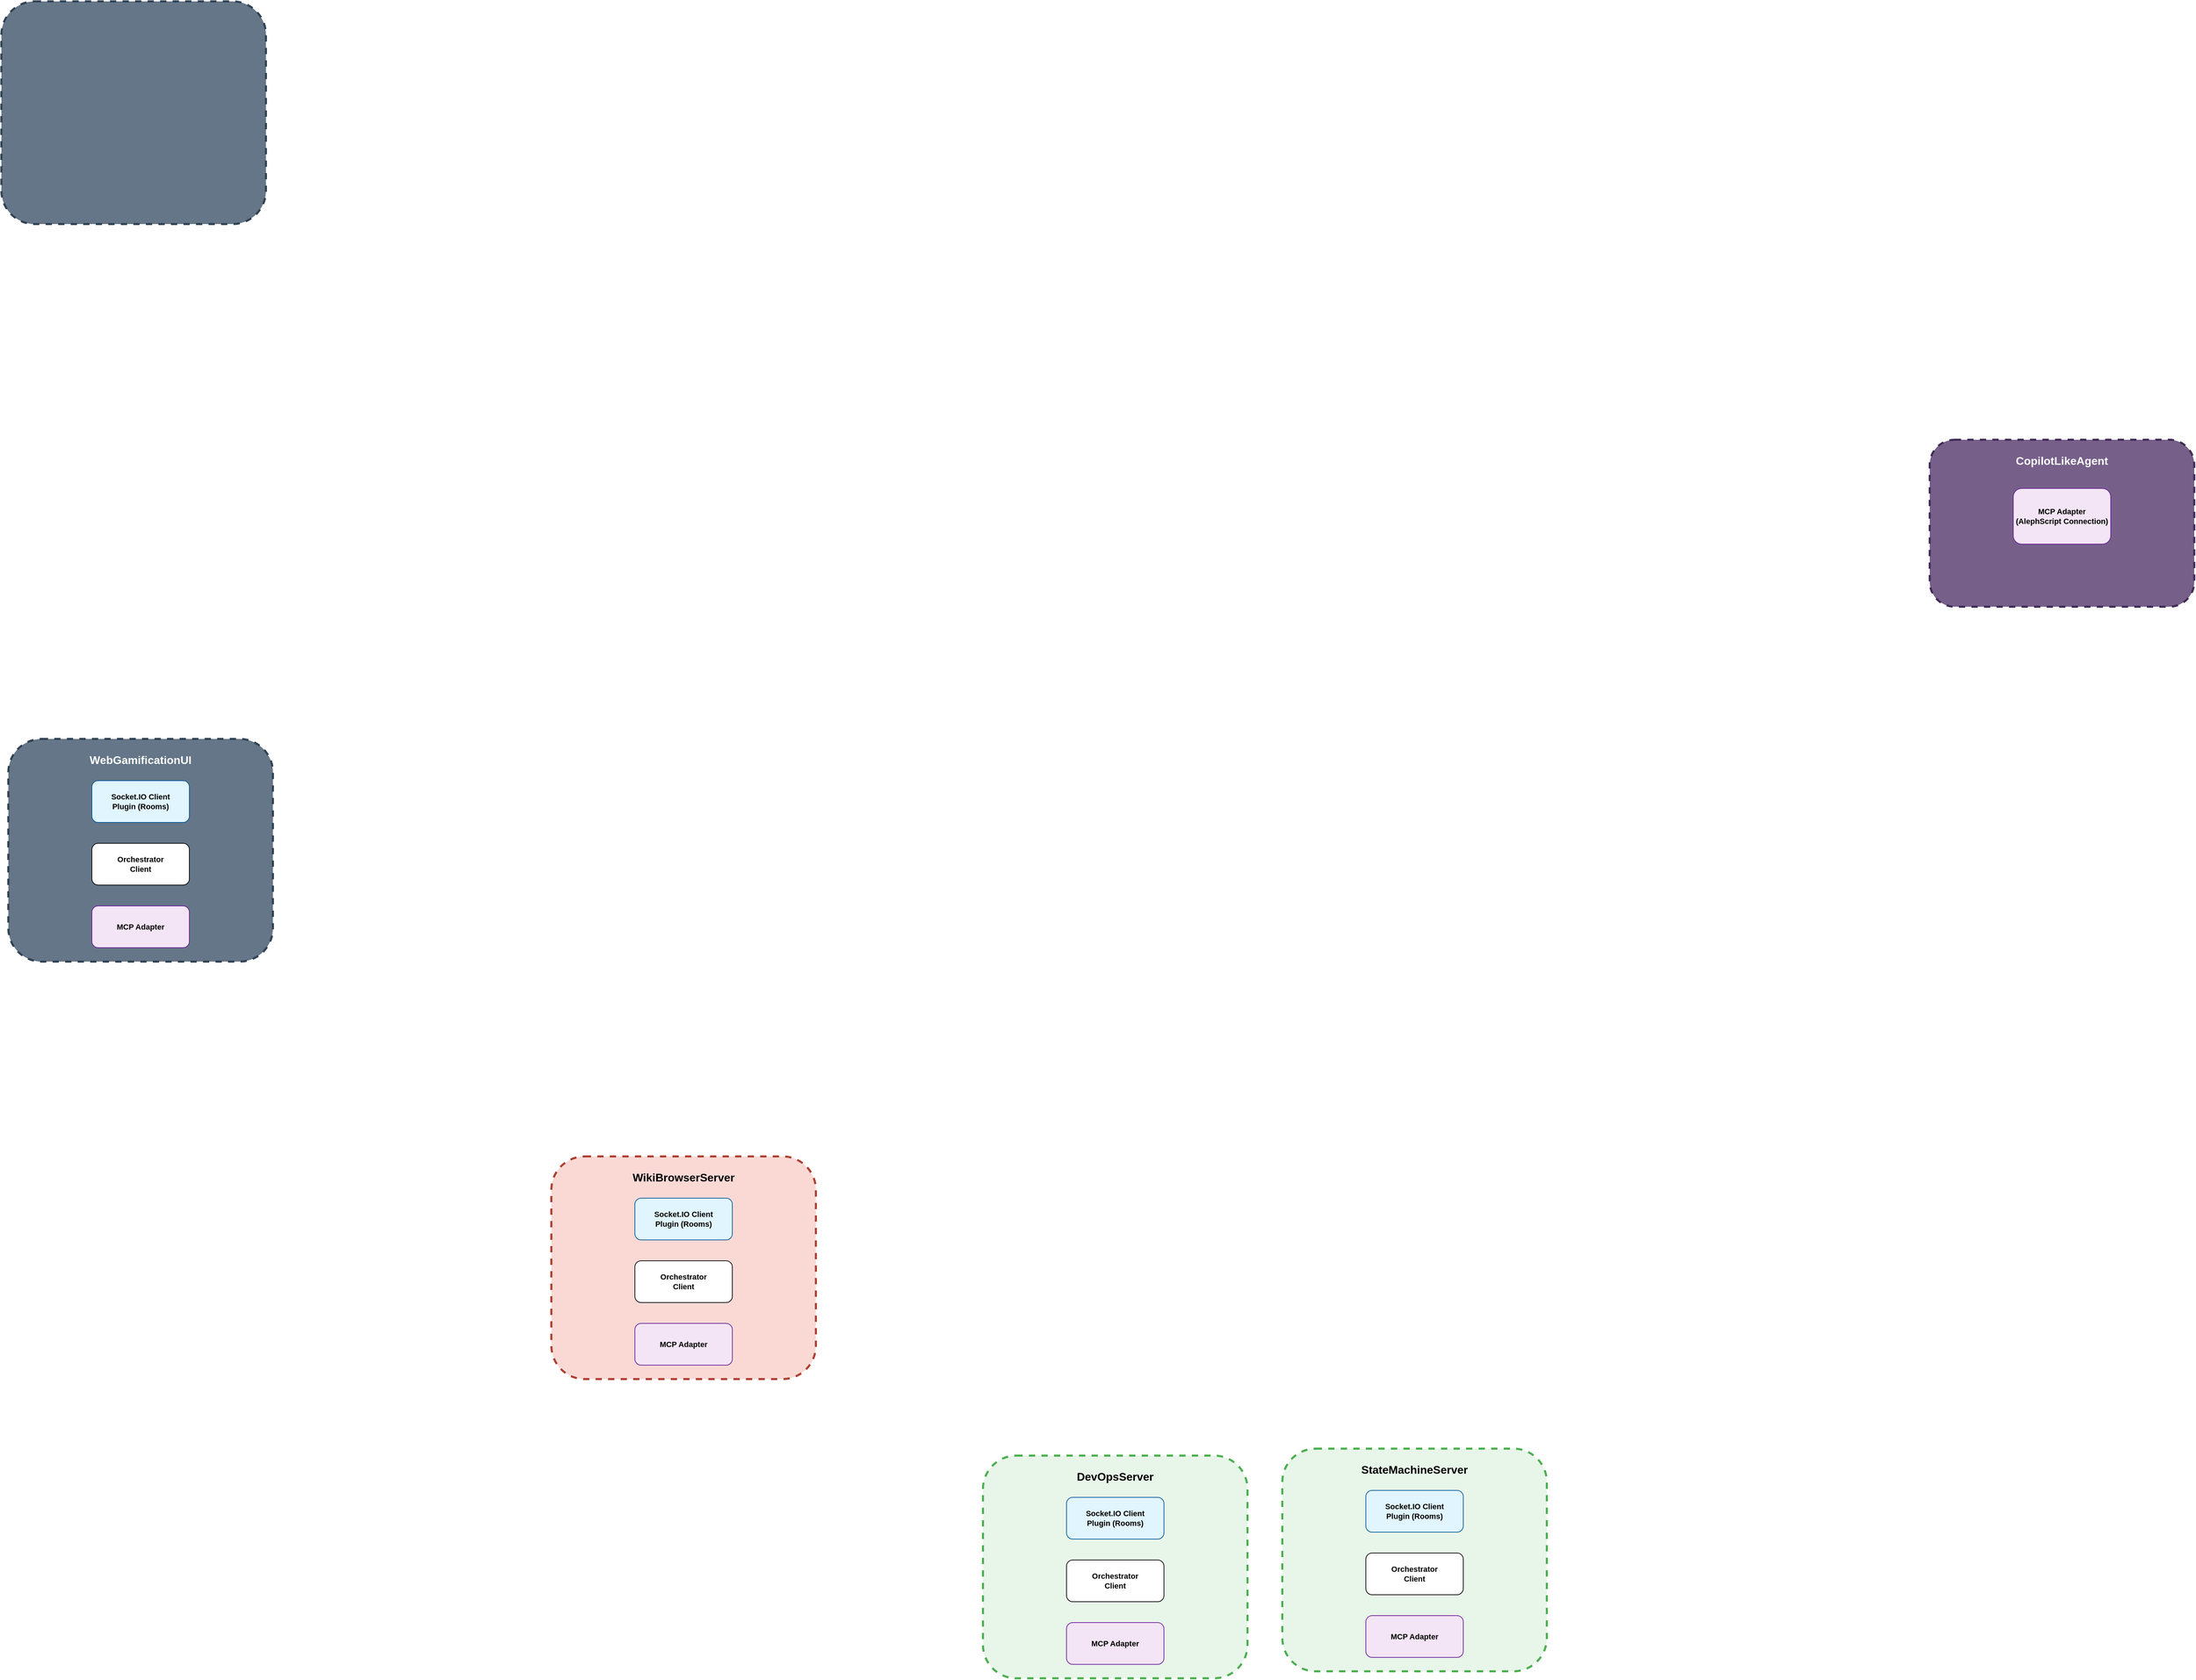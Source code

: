 <mxfile version="28.1.2">
  <diagram name="Page-1" id="2JLTe55yJ2MOAtppCcfd">
    <mxGraphModel dx="3215" dy="2040" grid="1" gridSize="10" guides="1" tooltips="1" connect="1" arrows="1" fold="1" page="1" pageScale="1" pageWidth="827" pageHeight="1169" math="0" shadow="0">
      <root>
        <mxCell id="0" />
        <mxCell id="1" parent="0" />
        <mxCell id="uU78wAH0K4h2izJ6IgC1-1" value="" style="group" vertex="1" connectable="0" parent="1">
          <mxGeometry x="1700" y="2370" width="380" height="320" as="geometry" />
        </mxCell>
        <mxCell id="uU78wAH0K4h2izJ6IgC1-2" value="" style="rounded=1;whiteSpace=wrap;html=1;fillColor=#E8F5E9;strokeColor=#4CAF50;strokeWidth=3;dashed=1;" vertex="1" parent="uU78wAH0K4h2izJ6IgC1-1">
          <mxGeometry width="380" height="320" as="geometry" />
        </mxCell>
        <mxCell id="uU78wAH0K4h2izJ6IgC1-3" value="DevOpsServer" style="text;html=1;strokeColor=none;fillColor=none;align=center;verticalAlign=middle;whiteSpace=wrap;rounded=0;fontSize=16;fontStyle=1;" vertex="1" parent="uU78wAH0K4h2izJ6IgC1-1">
          <mxGeometry x="110" y="15" width="160" height="30" as="geometry" />
        </mxCell>
        <mxCell id="uU78wAH0K4h2izJ6IgC1-4" value="Socket.IO Client&lt;br&gt;Plugin (Rooms)" style="rounded=1;whiteSpace=wrap;html=1;fontSize=11;fillColor=#E1F5FE;strokeColor=#01579B;fontStyle=1;" vertex="1" parent="uU78wAH0K4h2izJ6IgC1-1">
          <mxGeometry x="120" y="60" width="140" height="60" as="geometry" />
        </mxCell>
        <mxCell id="uU78wAH0K4h2izJ6IgC1-5" value="Orchestrator&lt;br&gt;Client" style="rounded=1;whiteSpace=wrap;html=1;fontSize=11;fillColor=#FFFFFF;strokeColor=#000000;fontStyle=1;" vertex="1" parent="uU78wAH0K4h2izJ6IgC1-1">
          <mxGeometry x="120" y="150" width="140" height="60" as="geometry" />
        </mxCell>
        <mxCell id="uU78wAH0K4h2izJ6IgC1-6" value="MCP Adapter" style="rounded=1;whiteSpace=wrap;html=1;fontSize=11;fillColor=#F3E5F5;strokeColor=#6A1B9A;fontStyle=1;" vertex="1" parent="uU78wAH0K4h2izJ6IgC1-1">
          <mxGeometry x="120" y="240" width="140" height="60" as="geometry" />
        </mxCell>
        <mxCell id="uU78wAH0K4h2izJ6IgC1-7" value="" style="group" vertex="1" connectable="0" parent="1">
          <mxGeometry x="2130" y="2360" width="380" height="320" as="geometry" />
        </mxCell>
        <mxCell id="uU78wAH0K4h2izJ6IgC1-8" value="" style="rounded=1;whiteSpace=wrap;html=1;fillColor=#E8F5E9;strokeColor=#4CAF50;strokeWidth=3;dashed=1;" vertex="1" parent="uU78wAH0K4h2izJ6IgC1-7">
          <mxGeometry width="380" height="320" as="geometry" />
        </mxCell>
        <mxCell id="uU78wAH0K4h2izJ6IgC1-9" value="StateMachineServer" style="text;html=1;strokeColor=none;fillColor=none;align=center;verticalAlign=middle;whiteSpace=wrap;rounded=0;fontSize=16;fontStyle=1;" vertex="1" parent="uU78wAH0K4h2izJ6IgC1-7">
          <mxGeometry x="110" y="15" width="160" height="30" as="geometry" />
        </mxCell>
        <mxCell id="uU78wAH0K4h2izJ6IgC1-10" value="Socket.IO Client&lt;br&gt;Plugin (Rooms)" style="rounded=1;whiteSpace=wrap;html=1;fontSize=11;fillColor=#E1F5FE;strokeColor=#01579B;fontStyle=1;" vertex="1" parent="uU78wAH0K4h2izJ6IgC1-7">
          <mxGeometry x="120" y="60" width="140" height="60" as="geometry" />
        </mxCell>
        <mxCell id="uU78wAH0K4h2izJ6IgC1-11" value="Orchestrator&lt;br&gt;Client" style="rounded=1;whiteSpace=wrap;html=1;fontSize=11;fillColor=#FFFFFF;strokeColor=#000000;fontStyle=1;" vertex="1" parent="uU78wAH0K4h2izJ6IgC1-7">
          <mxGeometry x="120" y="150" width="140" height="60" as="geometry" />
        </mxCell>
        <mxCell id="uU78wAH0K4h2izJ6IgC1-12" value="MCP Adapter" style="rounded=1;whiteSpace=wrap;html=1;fontSize=11;fillColor=#F3E5F5;strokeColor=#6A1B9A;fontStyle=1;" vertex="1" parent="uU78wAH0K4h2izJ6IgC1-7">
          <mxGeometry x="120" y="240" width="140" height="60" as="geometry" />
        </mxCell>
        <mxCell id="uU78wAH0K4h2izJ6IgC1-13" value="" style="group" vertex="1" connectable="0" parent="1">
          <mxGeometry x="1080" y="1940" width="380" height="320" as="geometry" />
        </mxCell>
        <mxCell id="uU78wAH0K4h2izJ6IgC1-14" value="" style="rounded=1;whiteSpace=wrap;html=1;fillColor=#fad9d5;strokeColor=#ae4132;strokeWidth=3;dashed=1;" vertex="1" parent="uU78wAH0K4h2izJ6IgC1-13">
          <mxGeometry width="380" height="320" as="geometry" />
        </mxCell>
        <mxCell id="uU78wAH0K4h2izJ6IgC1-15" value="WikiBrowserServer" style="text;html=1;strokeColor=none;fillColor=none;align=center;verticalAlign=middle;whiteSpace=wrap;rounded=0;fontSize=16;fontStyle=1;" vertex="1" parent="uU78wAH0K4h2izJ6IgC1-13">
          <mxGeometry x="110" y="15" width="160" height="30" as="geometry" />
        </mxCell>
        <mxCell id="uU78wAH0K4h2izJ6IgC1-16" value="Socket.IO Client&lt;br&gt;Plugin (Rooms)" style="rounded=1;whiteSpace=wrap;html=1;fontSize=11;fillColor=#E1F5FE;strokeColor=#01579B;fontStyle=1;" vertex="1" parent="uU78wAH0K4h2izJ6IgC1-13">
          <mxGeometry x="120" y="60" width="140" height="60" as="geometry" />
        </mxCell>
        <mxCell id="uU78wAH0K4h2izJ6IgC1-17" value="Orchestrator&lt;br&gt;Client" style="rounded=1;whiteSpace=wrap;html=1;fontSize=11;fillColor=#FFFFFF;strokeColor=#000000;fontStyle=1;" vertex="1" parent="uU78wAH0K4h2izJ6IgC1-13">
          <mxGeometry x="120" y="150" width="140" height="60" as="geometry" />
        </mxCell>
        <mxCell id="uU78wAH0K4h2izJ6IgC1-18" value="MCP Adapter" style="rounded=1;whiteSpace=wrap;html=1;fontSize=11;fillColor=#F3E5F5;strokeColor=#6A1B9A;fontStyle=1;" vertex="1" parent="uU78wAH0K4h2izJ6IgC1-13">
          <mxGeometry x="120" y="240" width="140" height="60" as="geometry" />
        </mxCell>
        <mxCell id="uU78wAH0K4h2izJ6IgC1-19" value="" style="rounded=1;whiteSpace=wrap;html=1;fillColor=#647687;strokeColor=#314354;strokeWidth=3;dashed=1;fontColor=#ffffff;" vertex="1" parent="1">
          <mxGeometry x="290" y="280" width="380" height="320" as="geometry" />
        </mxCell>
        <mxCell id="uU78wAH0K4h2izJ6IgC1-20" value="" style="group" vertex="1" connectable="0" parent="1">
          <mxGeometry x="300" y="1340" width="380" height="320" as="geometry" />
        </mxCell>
        <mxCell id="uU78wAH0K4h2izJ6IgC1-21" value="" style="rounded=1;whiteSpace=wrap;html=1;fillColor=#647687;strokeColor=#314354;strokeWidth=3;dashed=1;fontColor=#ffffff;" vertex="1" parent="uU78wAH0K4h2izJ6IgC1-20">
          <mxGeometry width="380" height="320" as="geometry" />
        </mxCell>
        <mxCell id="uU78wAH0K4h2izJ6IgC1-22" value="WebGamificationUI" style="text;html=1;strokeColor=none;fillColor=none;align=center;verticalAlign=middle;whiteSpace=wrap;rounded=0;fontSize=16;fontStyle=1;fontColor=#ffffff;" vertex="1" parent="uU78wAH0K4h2izJ6IgC1-20">
          <mxGeometry x="110" y="15" width="160" height="30" as="geometry" />
        </mxCell>
        <mxCell id="uU78wAH0K4h2izJ6IgC1-23" value="Socket.IO Client&lt;br&gt;Plugin (Rooms)" style="rounded=1;whiteSpace=wrap;html=1;fontSize=11;fillColor=#E1F5FE;strokeColor=#01579B;fontStyle=1;" vertex="1" parent="uU78wAH0K4h2izJ6IgC1-20">
          <mxGeometry x="120" y="60" width="140" height="60" as="geometry" />
        </mxCell>
        <mxCell id="uU78wAH0K4h2izJ6IgC1-24" value="Orchestrator&lt;br&gt;Client" style="rounded=1;whiteSpace=wrap;html=1;fontSize=11;fillColor=#FFFFFF;strokeColor=#000000;fontStyle=1;" vertex="1" parent="uU78wAH0K4h2izJ6IgC1-20">
          <mxGeometry x="120" y="150" width="140" height="60" as="geometry" />
        </mxCell>
        <mxCell id="uU78wAH0K4h2izJ6IgC1-25" value="MCP Adapter" style="rounded=1;whiteSpace=wrap;html=1;fontSize=11;fillColor=#F3E5F5;strokeColor=#6A1B9A;fontStyle=1;" vertex="1" parent="uU78wAH0K4h2izJ6IgC1-20">
          <mxGeometry x="120" y="240" width="140" height="60" as="geometry" />
        </mxCell>
        <mxCell id="uU78wAH0K4h2izJ6IgC1-26" value="" style="group" vertex="1" connectable="0" parent="1">
          <mxGeometry x="3060" y="910" width="380" height="240" as="geometry" />
        </mxCell>
        <mxCell id="uU78wAH0K4h2izJ6IgC1-27" value="" style="rounded=1;whiteSpace=wrap;html=1;fillColor=#76608a;strokeColor=#432D57;strokeWidth=3;dashed=1;fontColor=#ffffff;" vertex="1" parent="uU78wAH0K4h2izJ6IgC1-26">
          <mxGeometry width="380" height="240" as="geometry" />
        </mxCell>
        <mxCell id="uU78wAH0K4h2izJ6IgC1-28" value="CopilotLikeAgent" style="text;html=1;strokeColor=none;fillColor=none;align=center;verticalAlign=middle;whiteSpace=wrap;rounded=0;fontSize=16;fontStyle=1;fontColor=#ffffff;" vertex="1" parent="uU78wAH0K4h2izJ6IgC1-26">
          <mxGeometry x="110" y="15" width="160" height="30" as="geometry" />
        </mxCell>
        <mxCell id="uU78wAH0K4h2izJ6IgC1-29" value="MCP Adapter&lt;br&gt;(AlephScript Connection)" style="rounded=1;whiteSpace=wrap;html=1;fontSize=11;fillColor=#F3E5F5;strokeColor=#6A1B9A;fontStyle=1;" vertex="1" parent="uU78wAH0K4h2izJ6IgC1-26">
          <mxGeometry x="120" y="70" width="140" height="80" as="geometry" />
        </mxCell>
      </root>
    </mxGraphModel>
  </diagram>
</mxfile>
